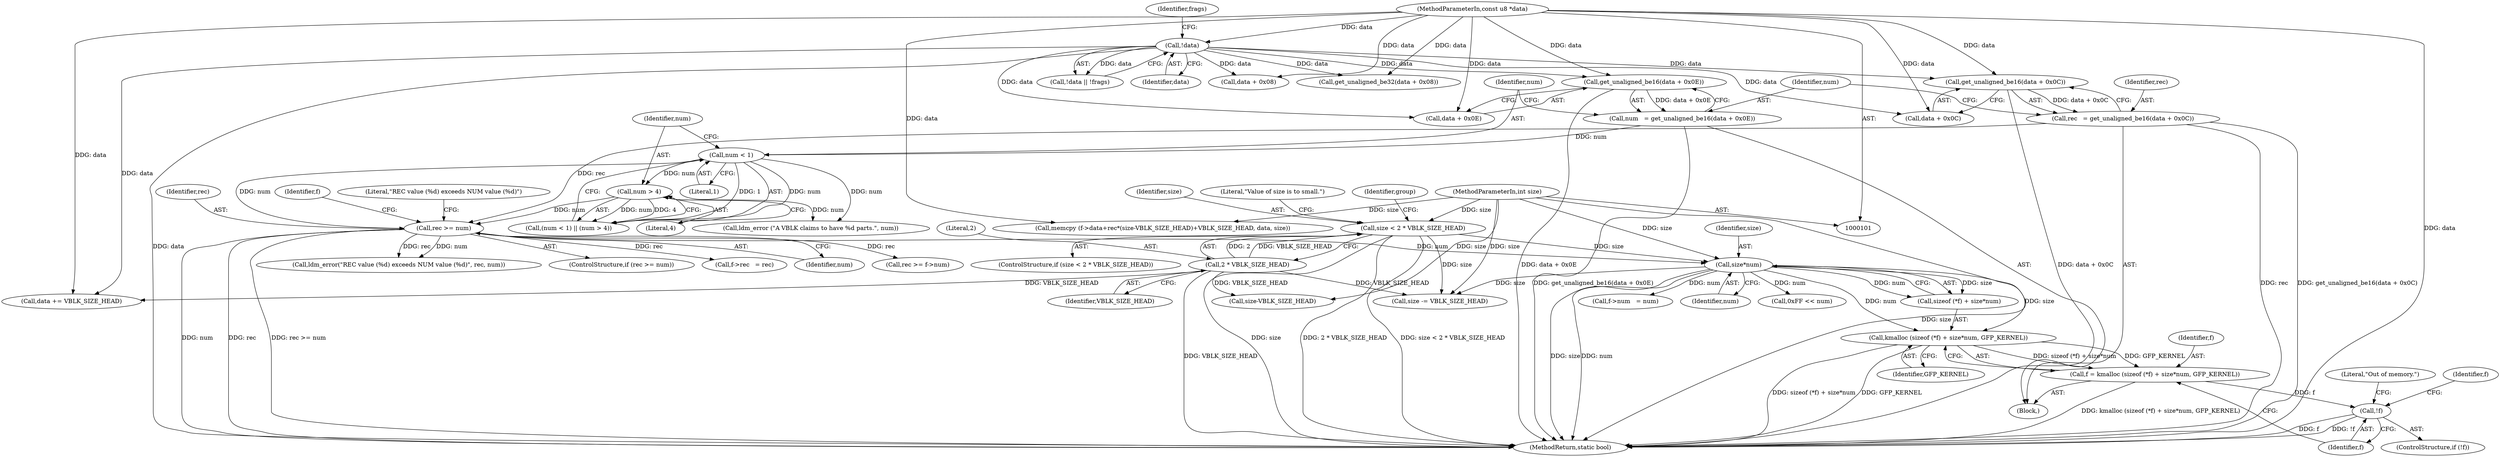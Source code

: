 digraph "0_linux_cae13fe4cc3f24820ffb990c09110626837e85d4@API" {
"1000181" [label="(Call,kmalloc (sizeof (*f) + size*num, GFP_KERNEL))"];
"1000186" [label="(Call,size*num)"];
"1000118" [label="(Call,size < 2 * VBLK_SIZE_HEAD)"];
"1000103" [label="(MethodParameterIn,int size)"];
"1000120" [label="(Call,2 * VBLK_SIZE_HEAD)"];
"1000161" [label="(Call,rec >= num)"];
"1000134" [label="(Call,rec   = get_unaligned_be16(data + 0x0C))"];
"1000136" [label="(Call,get_unaligned_be16(data + 0x0C))"];
"1000102" [label="(MethodParameterIn,const u8 *data)"];
"1000113" [label="(Call,!data)"];
"1000151" [label="(Call,num > 4)"];
"1000148" [label="(Call,num < 1)"];
"1000140" [label="(Call,num   = get_unaligned_be16(data + 0x0E))"];
"1000142" [label="(Call,get_unaligned_be16(data + 0x0E))"];
"1000179" [label="(Call,f = kmalloc (sizeof (*f) + size*num, GFP_KERNEL))"];
"1000191" [label="(Call,!f)"];
"1000121" [label="(Literal,2)"];
"1000160" [label="(ControlStructure,if (rec >= num))"];
"1000195" [label="(Literal,\"Out of memory.\")"];
"1000208" [label="(Call,f->rec   = rec)"];
"1000153" [label="(Literal,4)"];
"1000228" [label="(Call,rec >= f->num)"];
"1000151" [label="(Call,num > 4)"];
"1000187" [label="(Identifier,size)"];
"1000179" [label="(Call,f = kmalloc (sizeof (*f) + size*num, GFP_KERNEL))"];
"1000282" [label="(Call,size-VBLK_SIZE_HEAD)"];
"1000148" [label="(Call,num < 1)"];
"1000147" [label="(Call,(num < 1) || (num > 4))"];
"1000290" [label="(MethodReturn,static bool)"];
"1000114" [label="(Identifier,data)"];
"1000113" [label="(Call,!data)"];
"1000274" [label="(Call,memcpy (f->data+rec*(size-VBLK_SIZE_HEAD)+VBLK_SIZE_HEAD, data, size))"];
"1000130" [label="(Call,get_unaligned_be32(data + 0x08))"];
"1000103" [label="(MethodParameterIn,int size)"];
"1000268" [label="(Call,data += VBLK_SIZE_HEAD)"];
"1000105" [label="(Block,)"];
"1000112" [label="(Call,!data || !frags)"];
"1000140" [label="(Call,num   = get_unaligned_be16(data + 0x0E))"];
"1000180" [label="(Identifier,f)"];
"1000162" [label="(Identifier,rec)"];
"1000271" [label="(Call,size -= VBLK_SIZE_HEAD)"];
"1000129" [label="(Identifier,group)"];
"1000122" [label="(Identifier,VBLK_SIZE_HEAD)"];
"1000175" [label="(Identifier,f)"];
"1000131" [label="(Call,data + 0x08)"];
"1000161" [label="(Call,rec >= num)"];
"1000137" [label="(Call,data + 0x0C)"];
"1000118" [label="(Call,size < 2 * VBLK_SIZE_HEAD)"];
"1000135" [label="(Identifier,rec)"];
"1000150" [label="(Literal,1)"];
"1000200" [label="(Identifier,f)"];
"1000102" [label="(MethodParameterIn,const u8 *data)"];
"1000136" [label="(Call,get_unaligned_be16(data + 0x0C))"];
"1000188" [label="(Identifier,num)"];
"1000181" [label="(Call,kmalloc (sizeof (*f) + size*num, GFP_KERNEL))"];
"1000119" [label="(Identifier,size)"];
"1000149" [label="(Identifier,num)"];
"1000120" [label="(Call,2 * VBLK_SIZE_HEAD)"];
"1000142" [label="(Call,get_unaligned_be16(data + 0x0E))"];
"1000117" [label="(ControlStructure,if (size < 2 * VBLK_SIZE_HEAD))"];
"1000217" [label="(Call,0xFF << num)"];
"1000163" [label="(Identifier,num)"];
"1000155" [label="(Call,ldm_error (\"A VBLK claims to have %d parts.\", num))"];
"1000182" [label="(Call,sizeof (*f) + size*num)"];
"1000203" [label="(Call,f->num   = num)"];
"1000166" [label="(Literal,\"REC value (%d) exceeds NUM value (%d)\")"];
"1000141" [label="(Identifier,num)"];
"1000152" [label="(Identifier,num)"];
"1000165" [label="(Call,ldm_error(\"REC value (%d) exceeds NUM value (%d)\", rec, num))"];
"1000189" [label="(Identifier,GFP_KERNEL)"];
"1000125" [label="(Literal,\"Value of size is to small.\")"];
"1000143" [label="(Call,data + 0x0E)"];
"1000191" [label="(Call,!f)"];
"1000186" [label="(Call,size*num)"];
"1000190" [label="(ControlStructure,if (!f))"];
"1000192" [label="(Identifier,f)"];
"1000116" [label="(Identifier,frags)"];
"1000134" [label="(Call,rec   = get_unaligned_be16(data + 0x0C))"];
"1000181" -> "1000179"  [label="AST: "];
"1000181" -> "1000189"  [label="CFG: "];
"1000182" -> "1000181"  [label="AST: "];
"1000189" -> "1000181"  [label="AST: "];
"1000179" -> "1000181"  [label="CFG: "];
"1000181" -> "1000290"  [label="DDG: sizeof (*f) + size*num"];
"1000181" -> "1000290"  [label="DDG: GFP_KERNEL"];
"1000181" -> "1000179"  [label="DDG: sizeof (*f) + size*num"];
"1000181" -> "1000179"  [label="DDG: GFP_KERNEL"];
"1000186" -> "1000181"  [label="DDG: size"];
"1000186" -> "1000181"  [label="DDG: num"];
"1000186" -> "1000182"  [label="AST: "];
"1000186" -> "1000188"  [label="CFG: "];
"1000187" -> "1000186"  [label="AST: "];
"1000188" -> "1000186"  [label="AST: "];
"1000182" -> "1000186"  [label="CFG: "];
"1000186" -> "1000290"  [label="DDG: num"];
"1000186" -> "1000290"  [label="DDG: size"];
"1000186" -> "1000182"  [label="DDG: size"];
"1000186" -> "1000182"  [label="DDG: num"];
"1000118" -> "1000186"  [label="DDG: size"];
"1000103" -> "1000186"  [label="DDG: size"];
"1000161" -> "1000186"  [label="DDG: num"];
"1000186" -> "1000203"  [label="DDG: num"];
"1000186" -> "1000217"  [label="DDG: num"];
"1000186" -> "1000271"  [label="DDG: size"];
"1000118" -> "1000117"  [label="AST: "];
"1000118" -> "1000120"  [label="CFG: "];
"1000119" -> "1000118"  [label="AST: "];
"1000120" -> "1000118"  [label="AST: "];
"1000125" -> "1000118"  [label="CFG: "];
"1000129" -> "1000118"  [label="CFG: "];
"1000118" -> "1000290"  [label="DDG: size < 2 * VBLK_SIZE_HEAD"];
"1000118" -> "1000290"  [label="DDG: size"];
"1000118" -> "1000290"  [label="DDG: 2 * VBLK_SIZE_HEAD"];
"1000103" -> "1000118"  [label="DDG: size"];
"1000120" -> "1000118"  [label="DDG: 2"];
"1000120" -> "1000118"  [label="DDG: VBLK_SIZE_HEAD"];
"1000118" -> "1000271"  [label="DDG: size"];
"1000103" -> "1000101"  [label="AST: "];
"1000103" -> "1000290"  [label="DDG: size"];
"1000103" -> "1000271"  [label="DDG: size"];
"1000103" -> "1000282"  [label="DDG: size"];
"1000103" -> "1000274"  [label="DDG: size"];
"1000120" -> "1000122"  [label="CFG: "];
"1000121" -> "1000120"  [label="AST: "];
"1000122" -> "1000120"  [label="AST: "];
"1000120" -> "1000290"  [label="DDG: VBLK_SIZE_HEAD"];
"1000120" -> "1000268"  [label="DDG: VBLK_SIZE_HEAD"];
"1000120" -> "1000271"  [label="DDG: VBLK_SIZE_HEAD"];
"1000120" -> "1000282"  [label="DDG: VBLK_SIZE_HEAD"];
"1000161" -> "1000160"  [label="AST: "];
"1000161" -> "1000163"  [label="CFG: "];
"1000162" -> "1000161"  [label="AST: "];
"1000163" -> "1000161"  [label="AST: "];
"1000166" -> "1000161"  [label="CFG: "];
"1000175" -> "1000161"  [label="CFG: "];
"1000161" -> "1000290"  [label="DDG: num"];
"1000161" -> "1000290"  [label="DDG: rec"];
"1000161" -> "1000290"  [label="DDG: rec >= num"];
"1000134" -> "1000161"  [label="DDG: rec"];
"1000151" -> "1000161"  [label="DDG: num"];
"1000148" -> "1000161"  [label="DDG: num"];
"1000161" -> "1000165"  [label="DDG: rec"];
"1000161" -> "1000165"  [label="DDG: num"];
"1000161" -> "1000208"  [label="DDG: rec"];
"1000161" -> "1000228"  [label="DDG: rec"];
"1000134" -> "1000105"  [label="AST: "];
"1000134" -> "1000136"  [label="CFG: "];
"1000135" -> "1000134"  [label="AST: "];
"1000136" -> "1000134"  [label="AST: "];
"1000141" -> "1000134"  [label="CFG: "];
"1000134" -> "1000290"  [label="DDG: rec"];
"1000134" -> "1000290"  [label="DDG: get_unaligned_be16(data + 0x0C)"];
"1000136" -> "1000134"  [label="DDG: data + 0x0C"];
"1000136" -> "1000137"  [label="CFG: "];
"1000137" -> "1000136"  [label="AST: "];
"1000136" -> "1000290"  [label="DDG: data + 0x0C"];
"1000102" -> "1000136"  [label="DDG: data"];
"1000113" -> "1000136"  [label="DDG: data"];
"1000102" -> "1000101"  [label="AST: "];
"1000102" -> "1000290"  [label="DDG: data"];
"1000102" -> "1000113"  [label="DDG: data"];
"1000102" -> "1000130"  [label="DDG: data"];
"1000102" -> "1000131"  [label="DDG: data"];
"1000102" -> "1000137"  [label="DDG: data"];
"1000102" -> "1000142"  [label="DDG: data"];
"1000102" -> "1000143"  [label="DDG: data"];
"1000102" -> "1000268"  [label="DDG: data"];
"1000102" -> "1000274"  [label="DDG: data"];
"1000113" -> "1000112"  [label="AST: "];
"1000113" -> "1000114"  [label="CFG: "];
"1000114" -> "1000113"  [label="AST: "];
"1000116" -> "1000113"  [label="CFG: "];
"1000112" -> "1000113"  [label="CFG: "];
"1000113" -> "1000290"  [label="DDG: data"];
"1000113" -> "1000112"  [label="DDG: data"];
"1000113" -> "1000130"  [label="DDG: data"];
"1000113" -> "1000131"  [label="DDG: data"];
"1000113" -> "1000137"  [label="DDG: data"];
"1000113" -> "1000142"  [label="DDG: data"];
"1000113" -> "1000143"  [label="DDG: data"];
"1000113" -> "1000268"  [label="DDG: data"];
"1000151" -> "1000147"  [label="AST: "];
"1000151" -> "1000153"  [label="CFG: "];
"1000152" -> "1000151"  [label="AST: "];
"1000153" -> "1000151"  [label="AST: "];
"1000147" -> "1000151"  [label="CFG: "];
"1000151" -> "1000147"  [label="DDG: num"];
"1000151" -> "1000147"  [label="DDG: 4"];
"1000148" -> "1000151"  [label="DDG: num"];
"1000151" -> "1000155"  [label="DDG: num"];
"1000148" -> "1000147"  [label="AST: "];
"1000148" -> "1000150"  [label="CFG: "];
"1000149" -> "1000148"  [label="AST: "];
"1000150" -> "1000148"  [label="AST: "];
"1000152" -> "1000148"  [label="CFG: "];
"1000147" -> "1000148"  [label="CFG: "];
"1000148" -> "1000147"  [label="DDG: num"];
"1000148" -> "1000147"  [label="DDG: 1"];
"1000140" -> "1000148"  [label="DDG: num"];
"1000148" -> "1000155"  [label="DDG: num"];
"1000140" -> "1000105"  [label="AST: "];
"1000140" -> "1000142"  [label="CFG: "];
"1000141" -> "1000140"  [label="AST: "];
"1000142" -> "1000140"  [label="AST: "];
"1000149" -> "1000140"  [label="CFG: "];
"1000140" -> "1000290"  [label="DDG: get_unaligned_be16(data + 0x0E)"];
"1000142" -> "1000140"  [label="DDG: data + 0x0E"];
"1000142" -> "1000143"  [label="CFG: "];
"1000143" -> "1000142"  [label="AST: "];
"1000142" -> "1000290"  [label="DDG: data + 0x0E"];
"1000179" -> "1000105"  [label="AST: "];
"1000180" -> "1000179"  [label="AST: "];
"1000192" -> "1000179"  [label="CFG: "];
"1000179" -> "1000290"  [label="DDG: kmalloc (sizeof (*f) + size*num, GFP_KERNEL)"];
"1000179" -> "1000191"  [label="DDG: f"];
"1000191" -> "1000190"  [label="AST: "];
"1000191" -> "1000192"  [label="CFG: "];
"1000192" -> "1000191"  [label="AST: "];
"1000195" -> "1000191"  [label="CFG: "];
"1000200" -> "1000191"  [label="CFG: "];
"1000191" -> "1000290"  [label="DDG: !f"];
"1000191" -> "1000290"  [label="DDG: f"];
}

